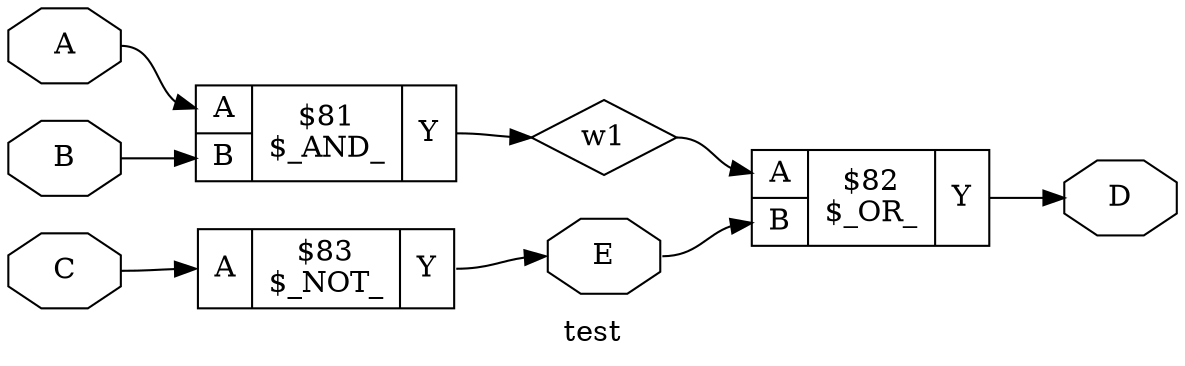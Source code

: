 digraph "test" {
label="test";
rankdir="LR";
remincross=true;
n1 [ shape=octagon, label="A", color="black", fontcolor="black" ];
n2 [ shape=octagon, label="B", color="black", fontcolor="black" ];
n3 [ shape=octagon, label="C", color="black", fontcolor="black" ];
n4 [ shape=octagon, label="D", color="black", fontcolor="black" ];
n5 [ shape=octagon, label="E", color="black", fontcolor="black" ];
n6 [ shape=diamond, label="w1", color="black", fontcolor="black" ];
c8 [ shape=record, label="{{<p1> A}|$83\n$_NOT_|{<p7> Y}}",  ];
c9 [ shape=record, label="{{<p1> A|<p2> B}|$81\n$_AND_|{<p7> Y}}",  ];
c10 [ shape=record, label="{{<p1> A|<p2> B}|$82\n$_OR_|{<p7> Y}}",  ];
n1:e -> c9:p1:w [color="black", fontcolor="black", label=""];
n2:e -> c9:p2:w [color="black", fontcolor="black", label=""];
n3:e -> c8:p1:w [color="black", fontcolor="black", label=""];
c10:p7:e -> n4:w [color="black", fontcolor="black", label=""];
c8:p7:e -> n5:w [color="black", fontcolor="black", label=""];
n5:e -> c10:p2:w [color="black", fontcolor="black", label=""];
c9:p7:e -> n6:w [color="black", fontcolor="black", label=""];
n6:e -> c10:p1:w [color="black", fontcolor="black", label=""];
}

